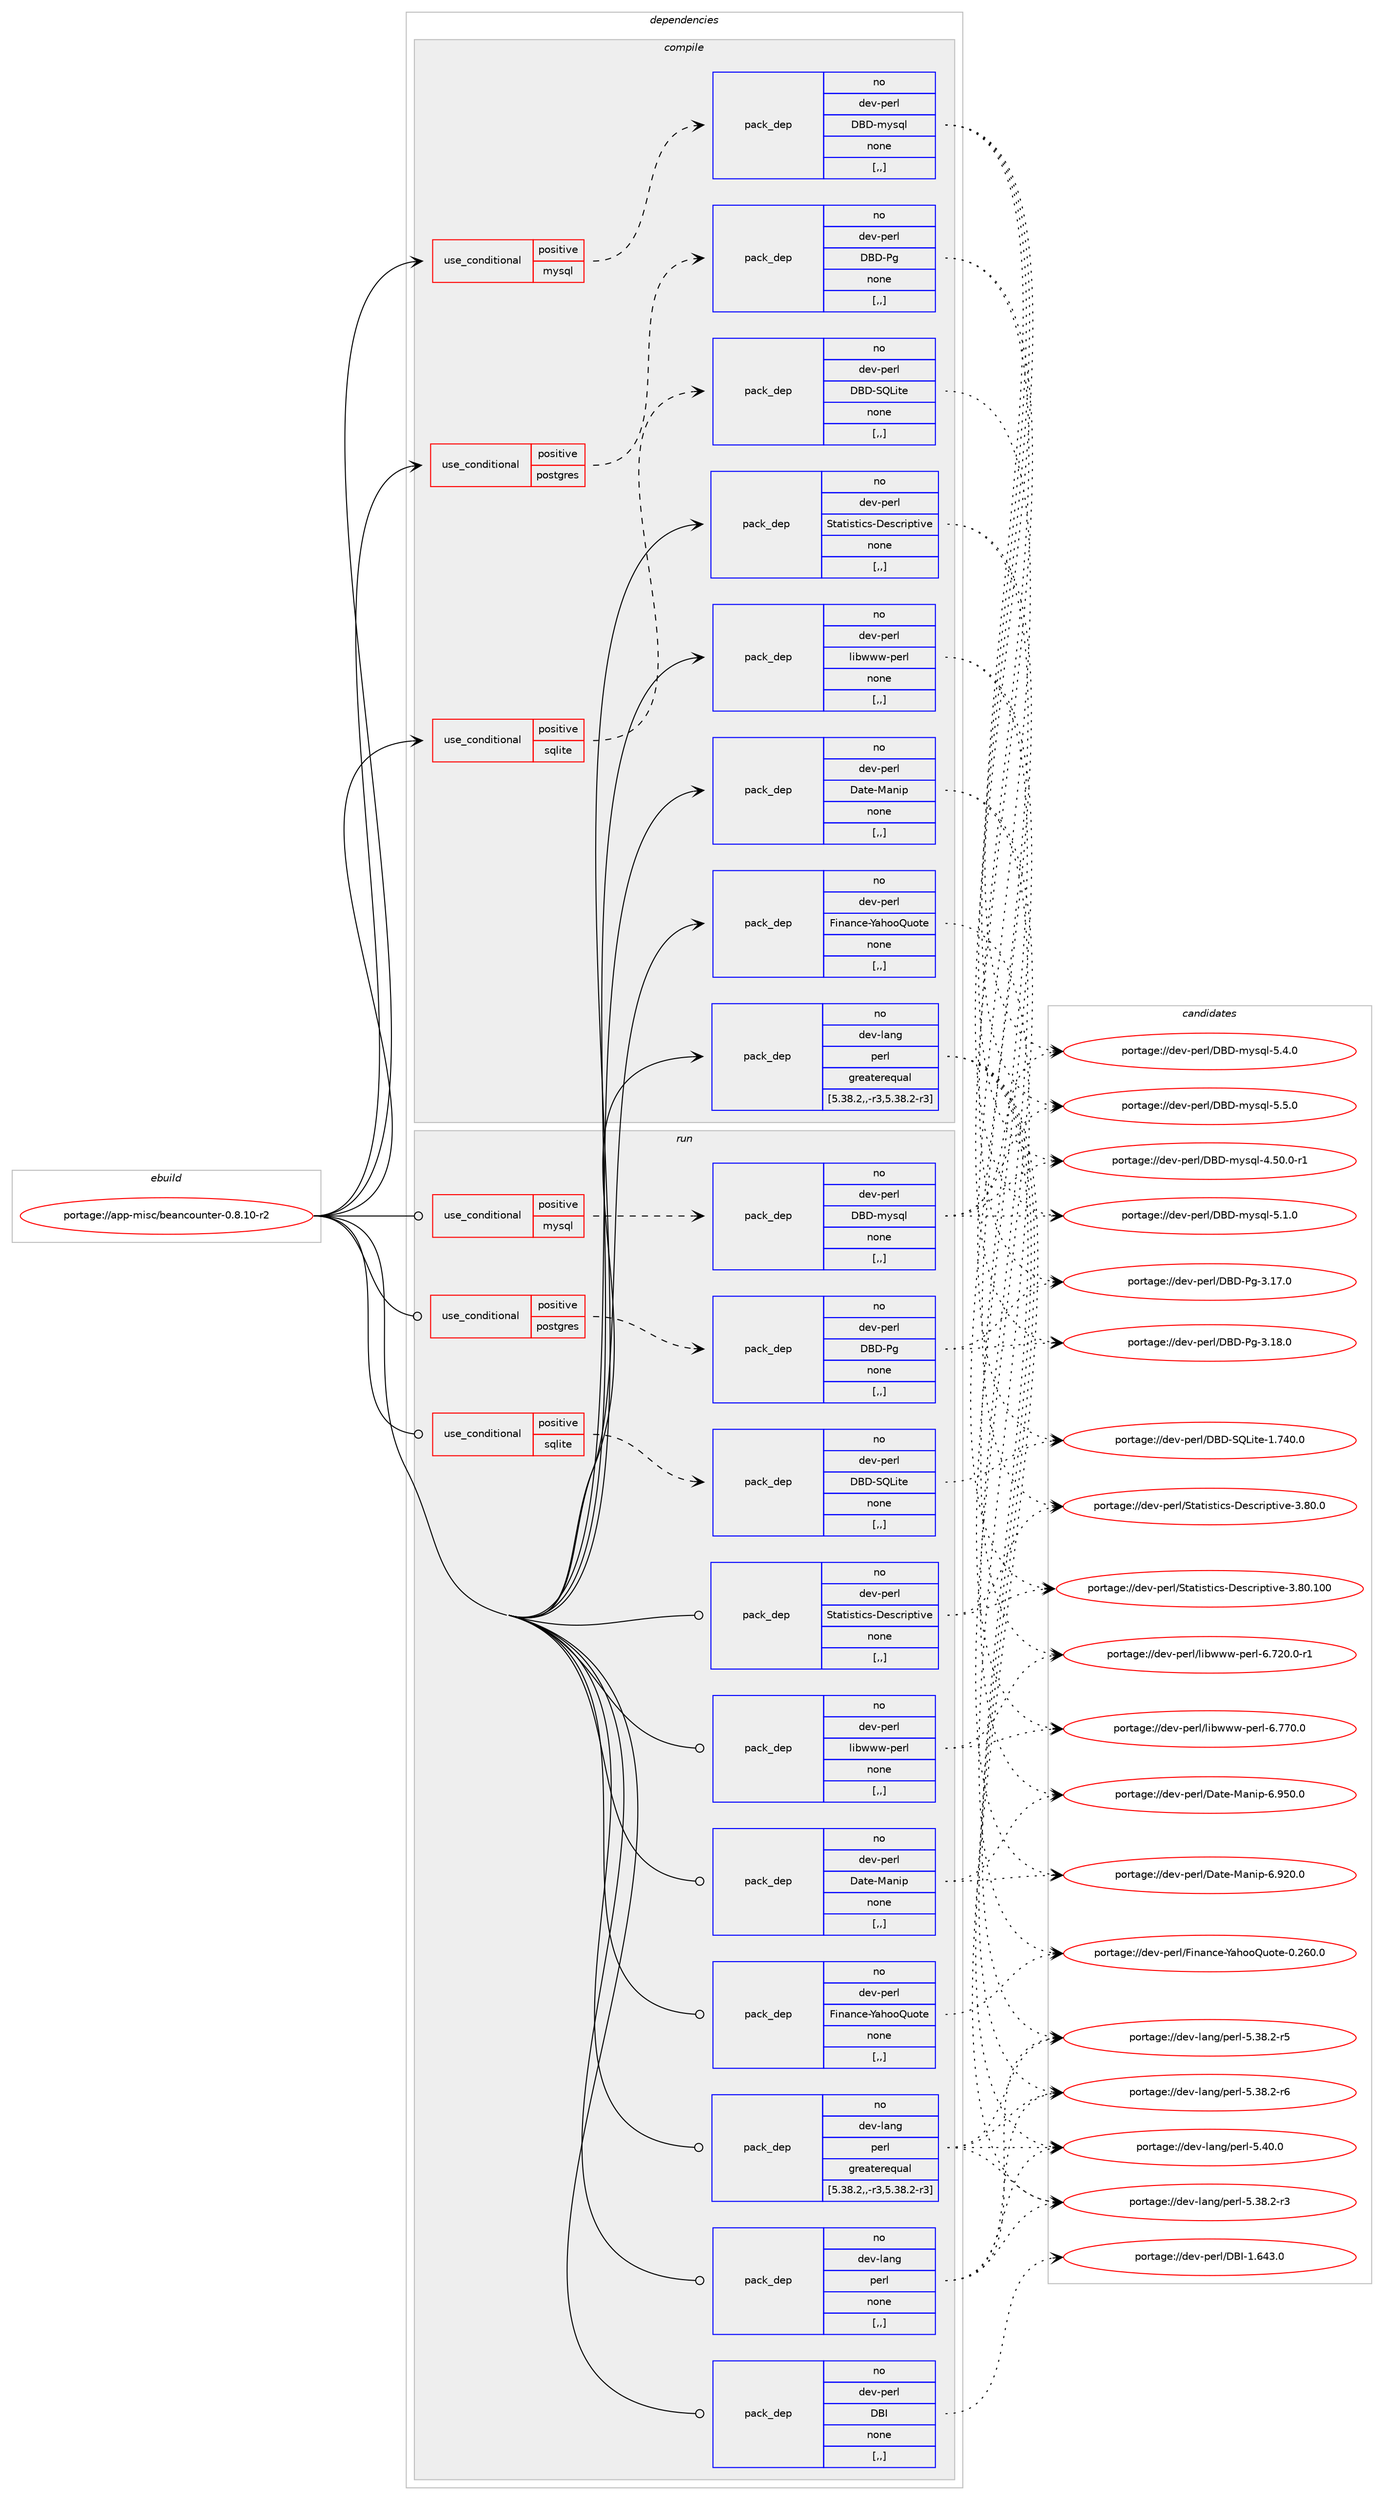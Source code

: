 digraph prolog {

# *************
# Graph options
# *************

newrank=true;
concentrate=true;
compound=true;
graph [rankdir=LR,fontname=Helvetica,fontsize=10,ranksep=1.5];#, ranksep=2.5, nodesep=0.2];
edge  [arrowhead=vee];
node  [fontname=Helvetica,fontsize=10];

# **********
# The ebuild
# **********

subgraph cluster_leftcol {
color=gray;
rank=same;
label=<<i>ebuild</i>>;
id [label="portage://app-misc/beancounter-0.8.10-r2", color=red, width=4, href="../app-misc/beancounter-0.8.10-r2.svg"];
}

# ****************
# The dependencies
# ****************

subgraph cluster_midcol {
color=gray;
label=<<i>dependencies</i>>;
subgraph cluster_compile {
fillcolor="#eeeeee";
style=filled;
label=<<i>compile</i>>;
subgraph cond11085 {
dependency38321 [label=<<TABLE BORDER="0" CELLBORDER="1" CELLSPACING="0" CELLPADDING="4"><TR><TD ROWSPAN="3" CELLPADDING="10">use_conditional</TD></TR><TR><TD>positive</TD></TR><TR><TD>mysql</TD></TR></TABLE>>, shape=none, color=red];
subgraph pack26877 {
dependency38322 [label=<<TABLE BORDER="0" CELLBORDER="1" CELLSPACING="0" CELLPADDING="4" WIDTH="220"><TR><TD ROWSPAN="6" CELLPADDING="30">pack_dep</TD></TR><TR><TD WIDTH="110">no</TD></TR><TR><TD>dev-perl</TD></TR><TR><TD>DBD-mysql</TD></TR><TR><TD>none</TD></TR><TR><TD>[,,]</TD></TR></TABLE>>, shape=none, color=blue];
}
dependency38321:e -> dependency38322:w [weight=20,style="dashed",arrowhead="vee"];
}
id:e -> dependency38321:w [weight=20,style="solid",arrowhead="vee"];
subgraph cond11086 {
dependency38323 [label=<<TABLE BORDER="0" CELLBORDER="1" CELLSPACING="0" CELLPADDING="4"><TR><TD ROWSPAN="3" CELLPADDING="10">use_conditional</TD></TR><TR><TD>positive</TD></TR><TR><TD>postgres</TD></TR></TABLE>>, shape=none, color=red];
subgraph pack26878 {
dependency38324 [label=<<TABLE BORDER="0" CELLBORDER="1" CELLSPACING="0" CELLPADDING="4" WIDTH="220"><TR><TD ROWSPAN="6" CELLPADDING="30">pack_dep</TD></TR><TR><TD WIDTH="110">no</TD></TR><TR><TD>dev-perl</TD></TR><TR><TD>DBD-Pg</TD></TR><TR><TD>none</TD></TR><TR><TD>[,,]</TD></TR></TABLE>>, shape=none, color=blue];
}
dependency38323:e -> dependency38324:w [weight=20,style="dashed",arrowhead="vee"];
}
id:e -> dependency38323:w [weight=20,style="solid",arrowhead="vee"];
subgraph cond11087 {
dependency38325 [label=<<TABLE BORDER="0" CELLBORDER="1" CELLSPACING="0" CELLPADDING="4"><TR><TD ROWSPAN="3" CELLPADDING="10">use_conditional</TD></TR><TR><TD>positive</TD></TR><TR><TD>sqlite</TD></TR></TABLE>>, shape=none, color=red];
subgraph pack26879 {
dependency38326 [label=<<TABLE BORDER="0" CELLBORDER="1" CELLSPACING="0" CELLPADDING="4" WIDTH="220"><TR><TD ROWSPAN="6" CELLPADDING="30">pack_dep</TD></TR><TR><TD WIDTH="110">no</TD></TR><TR><TD>dev-perl</TD></TR><TR><TD>DBD-SQLite</TD></TR><TR><TD>none</TD></TR><TR><TD>[,,]</TD></TR></TABLE>>, shape=none, color=blue];
}
dependency38325:e -> dependency38326:w [weight=20,style="dashed",arrowhead="vee"];
}
id:e -> dependency38325:w [weight=20,style="solid",arrowhead="vee"];
subgraph pack26880 {
dependency38327 [label=<<TABLE BORDER="0" CELLBORDER="1" CELLSPACING="0" CELLPADDING="4" WIDTH="220"><TR><TD ROWSPAN="6" CELLPADDING="30">pack_dep</TD></TR><TR><TD WIDTH="110">no</TD></TR><TR><TD>dev-lang</TD></TR><TR><TD>perl</TD></TR><TR><TD>greaterequal</TD></TR><TR><TD>[5.38.2,,-r3,5.38.2-r3]</TD></TR></TABLE>>, shape=none, color=blue];
}
id:e -> dependency38327:w [weight=20,style="solid",arrowhead="vee"];
subgraph pack26881 {
dependency38328 [label=<<TABLE BORDER="0" CELLBORDER="1" CELLSPACING="0" CELLPADDING="4" WIDTH="220"><TR><TD ROWSPAN="6" CELLPADDING="30">pack_dep</TD></TR><TR><TD WIDTH="110">no</TD></TR><TR><TD>dev-perl</TD></TR><TR><TD>Date-Manip</TD></TR><TR><TD>none</TD></TR><TR><TD>[,,]</TD></TR></TABLE>>, shape=none, color=blue];
}
id:e -> dependency38328:w [weight=20,style="solid",arrowhead="vee"];
subgraph pack26882 {
dependency38329 [label=<<TABLE BORDER="0" CELLBORDER="1" CELLSPACING="0" CELLPADDING="4" WIDTH="220"><TR><TD ROWSPAN="6" CELLPADDING="30">pack_dep</TD></TR><TR><TD WIDTH="110">no</TD></TR><TR><TD>dev-perl</TD></TR><TR><TD>Finance-YahooQuote</TD></TR><TR><TD>none</TD></TR><TR><TD>[,,]</TD></TR></TABLE>>, shape=none, color=blue];
}
id:e -> dependency38329:w [weight=20,style="solid",arrowhead="vee"];
subgraph pack26883 {
dependency38330 [label=<<TABLE BORDER="0" CELLBORDER="1" CELLSPACING="0" CELLPADDING="4" WIDTH="220"><TR><TD ROWSPAN="6" CELLPADDING="30">pack_dep</TD></TR><TR><TD WIDTH="110">no</TD></TR><TR><TD>dev-perl</TD></TR><TR><TD>Statistics-Descriptive</TD></TR><TR><TD>none</TD></TR><TR><TD>[,,]</TD></TR></TABLE>>, shape=none, color=blue];
}
id:e -> dependency38330:w [weight=20,style="solid",arrowhead="vee"];
subgraph pack26884 {
dependency38331 [label=<<TABLE BORDER="0" CELLBORDER="1" CELLSPACING="0" CELLPADDING="4" WIDTH="220"><TR><TD ROWSPAN="6" CELLPADDING="30">pack_dep</TD></TR><TR><TD WIDTH="110">no</TD></TR><TR><TD>dev-perl</TD></TR><TR><TD>libwww-perl</TD></TR><TR><TD>none</TD></TR><TR><TD>[,,]</TD></TR></TABLE>>, shape=none, color=blue];
}
id:e -> dependency38331:w [weight=20,style="solid",arrowhead="vee"];
}
subgraph cluster_compileandrun {
fillcolor="#eeeeee";
style=filled;
label=<<i>compile and run</i>>;
}
subgraph cluster_run {
fillcolor="#eeeeee";
style=filled;
label=<<i>run</i>>;
subgraph cond11088 {
dependency38332 [label=<<TABLE BORDER="0" CELLBORDER="1" CELLSPACING="0" CELLPADDING="4"><TR><TD ROWSPAN="3" CELLPADDING="10">use_conditional</TD></TR><TR><TD>positive</TD></TR><TR><TD>mysql</TD></TR></TABLE>>, shape=none, color=red];
subgraph pack26885 {
dependency38333 [label=<<TABLE BORDER="0" CELLBORDER="1" CELLSPACING="0" CELLPADDING="4" WIDTH="220"><TR><TD ROWSPAN="6" CELLPADDING="30">pack_dep</TD></TR><TR><TD WIDTH="110">no</TD></TR><TR><TD>dev-perl</TD></TR><TR><TD>DBD-mysql</TD></TR><TR><TD>none</TD></TR><TR><TD>[,,]</TD></TR></TABLE>>, shape=none, color=blue];
}
dependency38332:e -> dependency38333:w [weight=20,style="dashed",arrowhead="vee"];
}
id:e -> dependency38332:w [weight=20,style="solid",arrowhead="odot"];
subgraph cond11089 {
dependency38334 [label=<<TABLE BORDER="0" CELLBORDER="1" CELLSPACING="0" CELLPADDING="4"><TR><TD ROWSPAN="3" CELLPADDING="10">use_conditional</TD></TR><TR><TD>positive</TD></TR><TR><TD>postgres</TD></TR></TABLE>>, shape=none, color=red];
subgraph pack26886 {
dependency38335 [label=<<TABLE BORDER="0" CELLBORDER="1" CELLSPACING="0" CELLPADDING="4" WIDTH="220"><TR><TD ROWSPAN="6" CELLPADDING="30">pack_dep</TD></TR><TR><TD WIDTH="110">no</TD></TR><TR><TD>dev-perl</TD></TR><TR><TD>DBD-Pg</TD></TR><TR><TD>none</TD></TR><TR><TD>[,,]</TD></TR></TABLE>>, shape=none, color=blue];
}
dependency38334:e -> dependency38335:w [weight=20,style="dashed",arrowhead="vee"];
}
id:e -> dependency38334:w [weight=20,style="solid",arrowhead="odot"];
subgraph cond11090 {
dependency38336 [label=<<TABLE BORDER="0" CELLBORDER="1" CELLSPACING="0" CELLPADDING="4"><TR><TD ROWSPAN="3" CELLPADDING="10">use_conditional</TD></TR><TR><TD>positive</TD></TR><TR><TD>sqlite</TD></TR></TABLE>>, shape=none, color=red];
subgraph pack26887 {
dependency38337 [label=<<TABLE BORDER="0" CELLBORDER="1" CELLSPACING="0" CELLPADDING="4" WIDTH="220"><TR><TD ROWSPAN="6" CELLPADDING="30">pack_dep</TD></TR><TR><TD WIDTH="110">no</TD></TR><TR><TD>dev-perl</TD></TR><TR><TD>DBD-SQLite</TD></TR><TR><TD>none</TD></TR><TR><TD>[,,]</TD></TR></TABLE>>, shape=none, color=blue];
}
dependency38336:e -> dependency38337:w [weight=20,style="dashed",arrowhead="vee"];
}
id:e -> dependency38336:w [weight=20,style="solid",arrowhead="odot"];
subgraph pack26888 {
dependency38338 [label=<<TABLE BORDER="0" CELLBORDER="1" CELLSPACING="0" CELLPADDING="4" WIDTH="220"><TR><TD ROWSPAN="6" CELLPADDING="30">pack_dep</TD></TR><TR><TD WIDTH="110">no</TD></TR><TR><TD>dev-lang</TD></TR><TR><TD>perl</TD></TR><TR><TD>greaterequal</TD></TR><TR><TD>[5.38.2,,-r3,5.38.2-r3]</TD></TR></TABLE>>, shape=none, color=blue];
}
id:e -> dependency38338:w [weight=20,style="solid",arrowhead="odot"];
subgraph pack26889 {
dependency38339 [label=<<TABLE BORDER="0" CELLBORDER="1" CELLSPACING="0" CELLPADDING="4" WIDTH="220"><TR><TD ROWSPAN="6" CELLPADDING="30">pack_dep</TD></TR><TR><TD WIDTH="110">no</TD></TR><TR><TD>dev-lang</TD></TR><TR><TD>perl</TD></TR><TR><TD>none</TD></TR><TR><TD>[,,]</TD></TR></TABLE>>, shape=none, color=blue];
}
id:e -> dependency38339:w [weight=20,style="solid",arrowhead="odot"];
subgraph pack26890 {
dependency38340 [label=<<TABLE BORDER="0" CELLBORDER="1" CELLSPACING="0" CELLPADDING="4" WIDTH="220"><TR><TD ROWSPAN="6" CELLPADDING="30">pack_dep</TD></TR><TR><TD WIDTH="110">no</TD></TR><TR><TD>dev-perl</TD></TR><TR><TD>DBI</TD></TR><TR><TD>none</TD></TR><TR><TD>[,,]</TD></TR></TABLE>>, shape=none, color=blue];
}
id:e -> dependency38340:w [weight=20,style="solid",arrowhead="odot"];
subgraph pack26891 {
dependency38341 [label=<<TABLE BORDER="0" CELLBORDER="1" CELLSPACING="0" CELLPADDING="4" WIDTH="220"><TR><TD ROWSPAN="6" CELLPADDING="30">pack_dep</TD></TR><TR><TD WIDTH="110">no</TD></TR><TR><TD>dev-perl</TD></TR><TR><TD>Date-Manip</TD></TR><TR><TD>none</TD></TR><TR><TD>[,,]</TD></TR></TABLE>>, shape=none, color=blue];
}
id:e -> dependency38341:w [weight=20,style="solid",arrowhead="odot"];
subgraph pack26892 {
dependency38342 [label=<<TABLE BORDER="0" CELLBORDER="1" CELLSPACING="0" CELLPADDING="4" WIDTH="220"><TR><TD ROWSPAN="6" CELLPADDING="30">pack_dep</TD></TR><TR><TD WIDTH="110">no</TD></TR><TR><TD>dev-perl</TD></TR><TR><TD>Finance-YahooQuote</TD></TR><TR><TD>none</TD></TR><TR><TD>[,,]</TD></TR></TABLE>>, shape=none, color=blue];
}
id:e -> dependency38342:w [weight=20,style="solid",arrowhead="odot"];
subgraph pack26893 {
dependency38343 [label=<<TABLE BORDER="0" CELLBORDER="1" CELLSPACING="0" CELLPADDING="4" WIDTH="220"><TR><TD ROWSPAN="6" CELLPADDING="30">pack_dep</TD></TR><TR><TD WIDTH="110">no</TD></TR><TR><TD>dev-perl</TD></TR><TR><TD>Statistics-Descriptive</TD></TR><TR><TD>none</TD></TR><TR><TD>[,,]</TD></TR></TABLE>>, shape=none, color=blue];
}
id:e -> dependency38343:w [weight=20,style="solid",arrowhead="odot"];
subgraph pack26894 {
dependency38344 [label=<<TABLE BORDER="0" CELLBORDER="1" CELLSPACING="0" CELLPADDING="4" WIDTH="220"><TR><TD ROWSPAN="6" CELLPADDING="30">pack_dep</TD></TR><TR><TD WIDTH="110">no</TD></TR><TR><TD>dev-perl</TD></TR><TR><TD>libwww-perl</TD></TR><TR><TD>none</TD></TR><TR><TD>[,,]</TD></TR></TABLE>>, shape=none, color=blue];
}
id:e -> dependency38344:w [weight=20,style="solid",arrowhead="odot"];
}
}

# **************
# The candidates
# **************

subgraph cluster_choices {
rank=same;
color=gray;
label=<<i>candidates</i>>;

subgraph choice26877 {
color=black;
nodesep=1;
choice100101118451121011141084768666845109121115113108455246534846484511449 [label="portage://dev-perl/DBD-mysql-4.50.0-r1", color=red, width=4,href="../dev-perl/DBD-mysql-4.50.0-r1.svg"];
choice100101118451121011141084768666845109121115113108455346494648 [label="portage://dev-perl/DBD-mysql-5.1.0", color=red, width=4,href="../dev-perl/DBD-mysql-5.1.0.svg"];
choice100101118451121011141084768666845109121115113108455346524648 [label="portage://dev-perl/DBD-mysql-5.4.0", color=red, width=4,href="../dev-perl/DBD-mysql-5.4.0.svg"];
choice100101118451121011141084768666845109121115113108455346534648 [label="portage://dev-perl/DBD-mysql-5.5.0", color=red, width=4,href="../dev-perl/DBD-mysql-5.5.0.svg"];
dependency38322:e -> choice100101118451121011141084768666845109121115113108455246534846484511449:w [style=dotted,weight="100"];
dependency38322:e -> choice100101118451121011141084768666845109121115113108455346494648:w [style=dotted,weight="100"];
dependency38322:e -> choice100101118451121011141084768666845109121115113108455346524648:w [style=dotted,weight="100"];
dependency38322:e -> choice100101118451121011141084768666845109121115113108455346534648:w [style=dotted,weight="100"];
}
subgraph choice26878 {
color=black;
nodesep=1;
choice1001011184511210111410847686668458010345514649554648 [label="portage://dev-perl/DBD-Pg-3.17.0", color=red, width=4,href="../dev-perl/DBD-Pg-3.17.0.svg"];
choice1001011184511210111410847686668458010345514649564648 [label="portage://dev-perl/DBD-Pg-3.18.0", color=red, width=4,href="../dev-perl/DBD-Pg-3.18.0.svg"];
dependency38324:e -> choice1001011184511210111410847686668458010345514649554648:w [style=dotted,weight="100"];
dependency38324:e -> choice1001011184511210111410847686668458010345514649564648:w [style=dotted,weight="100"];
}
subgraph choice26879 {
color=black;
nodesep=1;
choice1001011184511210111410847686668458381761051161014549465552484648 [label="portage://dev-perl/DBD-SQLite-1.740.0", color=red, width=4,href="../dev-perl/DBD-SQLite-1.740.0.svg"];
dependency38326:e -> choice1001011184511210111410847686668458381761051161014549465552484648:w [style=dotted,weight="100"];
}
subgraph choice26880 {
color=black;
nodesep=1;
choice100101118451089711010347112101114108455346515646504511451 [label="portage://dev-lang/perl-5.38.2-r3", color=red, width=4,href="../dev-lang/perl-5.38.2-r3.svg"];
choice100101118451089711010347112101114108455346515646504511453 [label="portage://dev-lang/perl-5.38.2-r5", color=red, width=4,href="../dev-lang/perl-5.38.2-r5.svg"];
choice100101118451089711010347112101114108455346515646504511454 [label="portage://dev-lang/perl-5.38.2-r6", color=red, width=4,href="../dev-lang/perl-5.38.2-r6.svg"];
choice10010111845108971101034711210111410845534652484648 [label="portage://dev-lang/perl-5.40.0", color=red, width=4,href="../dev-lang/perl-5.40.0.svg"];
dependency38327:e -> choice100101118451089711010347112101114108455346515646504511451:w [style=dotted,weight="100"];
dependency38327:e -> choice100101118451089711010347112101114108455346515646504511453:w [style=dotted,weight="100"];
dependency38327:e -> choice100101118451089711010347112101114108455346515646504511454:w [style=dotted,weight="100"];
dependency38327:e -> choice10010111845108971101034711210111410845534652484648:w [style=dotted,weight="100"];
}
subgraph choice26881 {
color=black;
nodesep=1;
choice100101118451121011141084768971161014577971101051124554465750484648 [label="portage://dev-perl/Date-Manip-6.920.0", color=red, width=4,href="../dev-perl/Date-Manip-6.920.0.svg"];
choice100101118451121011141084768971161014577971101051124554465753484648 [label="portage://dev-perl/Date-Manip-6.950.0", color=red, width=4,href="../dev-perl/Date-Manip-6.950.0.svg"];
dependency38328:e -> choice100101118451121011141084768971161014577971101051124554465750484648:w [style=dotted,weight="100"];
dependency38328:e -> choice100101118451121011141084768971161014577971101051124554465753484648:w [style=dotted,weight="100"];
}
subgraph choice26882 {
color=black;
nodesep=1;
choice1001011184511210111410847701051109711099101458997104111111811171111161014548465054484648 [label="portage://dev-perl/Finance-YahooQuote-0.260.0", color=red, width=4,href="../dev-perl/Finance-YahooQuote-0.260.0.svg"];
dependency38329:e -> choice1001011184511210111410847701051109711099101458997104111111811171111161014548465054484648:w [style=dotted,weight="100"];
}
subgraph choice26883 {
color=black;
nodesep=1;
choice100101118451121011141084783116971161051151161059911545681011159911410511211610511810145514656484648 [label="portage://dev-perl/Statistics-Descriptive-3.80.0", color=red, width=4,href="../dev-perl/Statistics-Descriptive-3.80.0.svg"];
choice1001011184511210111410847831169711610511511610599115456810111599114105112116105118101455146564846494848 [label="portage://dev-perl/Statistics-Descriptive-3.80.100", color=red, width=4,href="../dev-perl/Statistics-Descriptive-3.80.100.svg"];
dependency38330:e -> choice100101118451121011141084783116971161051151161059911545681011159911410511211610511810145514656484648:w [style=dotted,weight="100"];
dependency38330:e -> choice1001011184511210111410847831169711610511511610599115456810111599114105112116105118101455146564846494848:w [style=dotted,weight="100"];
}
subgraph choice26884 {
color=black;
nodesep=1;
choice1001011184511210111410847108105981191191194511210111410845544655504846484511449 [label="portage://dev-perl/libwww-perl-6.720.0-r1", color=red, width=4,href="../dev-perl/libwww-perl-6.720.0-r1.svg"];
choice100101118451121011141084710810598119119119451121011141084554465555484648 [label="portage://dev-perl/libwww-perl-6.770.0", color=red, width=4,href="../dev-perl/libwww-perl-6.770.0.svg"];
dependency38331:e -> choice1001011184511210111410847108105981191191194511210111410845544655504846484511449:w [style=dotted,weight="100"];
dependency38331:e -> choice100101118451121011141084710810598119119119451121011141084554465555484648:w [style=dotted,weight="100"];
}
subgraph choice26885 {
color=black;
nodesep=1;
choice100101118451121011141084768666845109121115113108455246534846484511449 [label="portage://dev-perl/DBD-mysql-4.50.0-r1", color=red, width=4,href="../dev-perl/DBD-mysql-4.50.0-r1.svg"];
choice100101118451121011141084768666845109121115113108455346494648 [label="portage://dev-perl/DBD-mysql-5.1.0", color=red, width=4,href="../dev-perl/DBD-mysql-5.1.0.svg"];
choice100101118451121011141084768666845109121115113108455346524648 [label="portage://dev-perl/DBD-mysql-5.4.0", color=red, width=4,href="../dev-perl/DBD-mysql-5.4.0.svg"];
choice100101118451121011141084768666845109121115113108455346534648 [label="portage://dev-perl/DBD-mysql-5.5.0", color=red, width=4,href="../dev-perl/DBD-mysql-5.5.0.svg"];
dependency38333:e -> choice100101118451121011141084768666845109121115113108455246534846484511449:w [style=dotted,weight="100"];
dependency38333:e -> choice100101118451121011141084768666845109121115113108455346494648:w [style=dotted,weight="100"];
dependency38333:e -> choice100101118451121011141084768666845109121115113108455346524648:w [style=dotted,weight="100"];
dependency38333:e -> choice100101118451121011141084768666845109121115113108455346534648:w [style=dotted,weight="100"];
}
subgraph choice26886 {
color=black;
nodesep=1;
choice1001011184511210111410847686668458010345514649554648 [label="portage://dev-perl/DBD-Pg-3.17.0", color=red, width=4,href="../dev-perl/DBD-Pg-3.17.0.svg"];
choice1001011184511210111410847686668458010345514649564648 [label="portage://dev-perl/DBD-Pg-3.18.0", color=red, width=4,href="../dev-perl/DBD-Pg-3.18.0.svg"];
dependency38335:e -> choice1001011184511210111410847686668458010345514649554648:w [style=dotted,weight="100"];
dependency38335:e -> choice1001011184511210111410847686668458010345514649564648:w [style=dotted,weight="100"];
}
subgraph choice26887 {
color=black;
nodesep=1;
choice1001011184511210111410847686668458381761051161014549465552484648 [label="portage://dev-perl/DBD-SQLite-1.740.0", color=red, width=4,href="../dev-perl/DBD-SQLite-1.740.0.svg"];
dependency38337:e -> choice1001011184511210111410847686668458381761051161014549465552484648:w [style=dotted,weight="100"];
}
subgraph choice26888 {
color=black;
nodesep=1;
choice100101118451089711010347112101114108455346515646504511451 [label="portage://dev-lang/perl-5.38.2-r3", color=red, width=4,href="../dev-lang/perl-5.38.2-r3.svg"];
choice100101118451089711010347112101114108455346515646504511453 [label="portage://dev-lang/perl-5.38.2-r5", color=red, width=4,href="../dev-lang/perl-5.38.2-r5.svg"];
choice100101118451089711010347112101114108455346515646504511454 [label="portage://dev-lang/perl-5.38.2-r6", color=red, width=4,href="../dev-lang/perl-5.38.2-r6.svg"];
choice10010111845108971101034711210111410845534652484648 [label="portage://dev-lang/perl-5.40.0", color=red, width=4,href="../dev-lang/perl-5.40.0.svg"];
dependency38338:e -> choice100101118451089711010347112101114108455346515646504511451:w [style=dotted,weight="100"];
dependency38338:e -> choice100101118451089711010347112101114108455346515646504511453:w [style=dotted,weight="100"];
dependency38338:e -> choice100101118451089711010347112101114108455346515646504511454:w [style=dotted,weight="100"];
dependency38338:e -> choice10010111845108971101034711210111410845534652484648:w [style=dotted,weight="100"];
}
subgraph choice26889 {
color=black;
nodesep=1;
choice100101118451089711010347112101114108455346515646504511451 [label="portage://dev-lang/perl-5.38.2-r3", color=red, width=4,href="../dev-lang/perl-5.38.2-r3.svg"];
choice100101118451089711010347112101114108455346515646504511453 [label="portage://dev-lang/perl-5.38.2-r5", color=red, width=4,href="../dev-lang/perl-5.38.2-r5.svg"];
choice100101118451089711010347112101114108455346515646504511454 [label="portage://dev-lang/perl-5.38.2-r6", color=red, width=4,href="../dev-lang/perl-5.38.2-r6.svg"];
choice10010111845108971101034711210111410845534652484648 [label="portage://dev-lang/perl-5.40.0", color=red, width=4,href="../dev-lang/perl-5.40.0.svg"];
dependency38339:e -> choice100101118451089711010347112101114108455346515646504511451:w [style=dotted,weight="100"];
dependency38339:e -> choice100101118451089711010347112101114108455346515646504511453:w [style=dotted,weight="100"];
dependency38339:e -> choice100101118451089711010347112101114108455346515646504511454:w [style=dotted,weight="100"];
dependency38339:e -> choice10010111845108971101034711210111410845534652484648:w [style=dotted,weight="100"];
}
subgraph choice26890 {
color=black;
nodesep=1;
choice10010111845112101114108476866734549465452514648 [label="portage://dev-perl/DBI-1.643.0", color=red, width=4,href="../dev-perl/DBI-1.643.0.svg"];
dependency38340:e -> choice10010111845112101114108476866734549465452514648:w [style=dotted,weight="100"];
}
subgraph choice26891 {
color=black;
nodesep=1;
choice100101118451121011141084768971161014577971101051124554465750484648 [label="portage://dev-perl/Date-Manip-6.920.0", color=red, width=4,href="../dev-perl/Date-Manip-6.920.0.svg"];
choice100101118451121011141084768971161014577971101051124554465753484648 [label="portage://dev-perl/Date-Manip-6.950.0", color=red, width=4,href="../dev-perl/Date-Manip-6.950.0.svg"];
dependency38341:e -> choice100101118451121011141084768971161014577971101051124554465750484648:w [style=dotted,weight="100"];
dependency38341:e -> choice100101118451121011141084768971161014577971101051124554465753484648:w [style=dotted,weight="100"];
}
subgraph choice26892 {
color=black;
nodesep=1;
choice1001011184511210111410847701051109711099101458997104111111811171111161014548465054484648 [label="portage://dev-perl/Finance-YahooQuote-0.260.0", color=red, width=4,href="../dev-perl/Finance-YahooQuote-0.260.0.svg"];
dependency38342:e -> choice1001011184511210111410847701051109711099101458997104111111811171111161014548465054484648:w [style=dotted,weight="100"];
}
subgraph choice26893 {
color=black;
nodesep=1;
choice100101118451121011141084783116971161051151161059911545681011159911410511211610511810145514656484648 [label="portage://dev-perl/Statistics-Descriptive-3.80.0", color=red, width=4,href="../dev-perl/Statistics-Descriptive-3.80.0.svg"];
choice1001011184511210111410847831169711610511511610599115456810111599114105112116105118101455146564846494848 [label="portage://dev-perl/Statistics-Descriptive-3.80.100", color=red, width=4,href="../dev-perl/Statistics-Descriptive-3.80.100.svg"];
dependency38343:e -> choice100101118451121011141084783116971161051151161059911545681011159911410511211610511810145514656484648:w [style=dotted,weight="100"];
dependency38343:e -> choice1001011184511210111410847831169711610511511610599115456810111599114105112116105118101455146564846494848:w [style=dotted,weight="100"];
}
subgraph choice26894 {
color=black;
nodesep=1;
choice1001011184511210111410847108105981191191194511210111410845544655504846484511449 [label="portage://dev-perl/libwww-perl-6.720.0-r1", color=red, width=4,href="../dev-perl/libwww-perl-6.720.0-r1.svg"];
choice100101118451121011141084710810598119119119451121011141084554465555484648 [label="portage://dev-perl/libwww-perl-6.770.0", color=red, width=4,href="../dev-perl/libwww-perl-6.770.0.svg"];
dependency38344:e -> choice1001011184511210111410847108105981191191194511210111410845544655504846484511449:w [style=dotted,weight="100"];
dependency38344:e -> choice100101118451121011141084710810598119119119451121011141084554465555484648:w [style=dotted,weight="100"];
}
}

}
